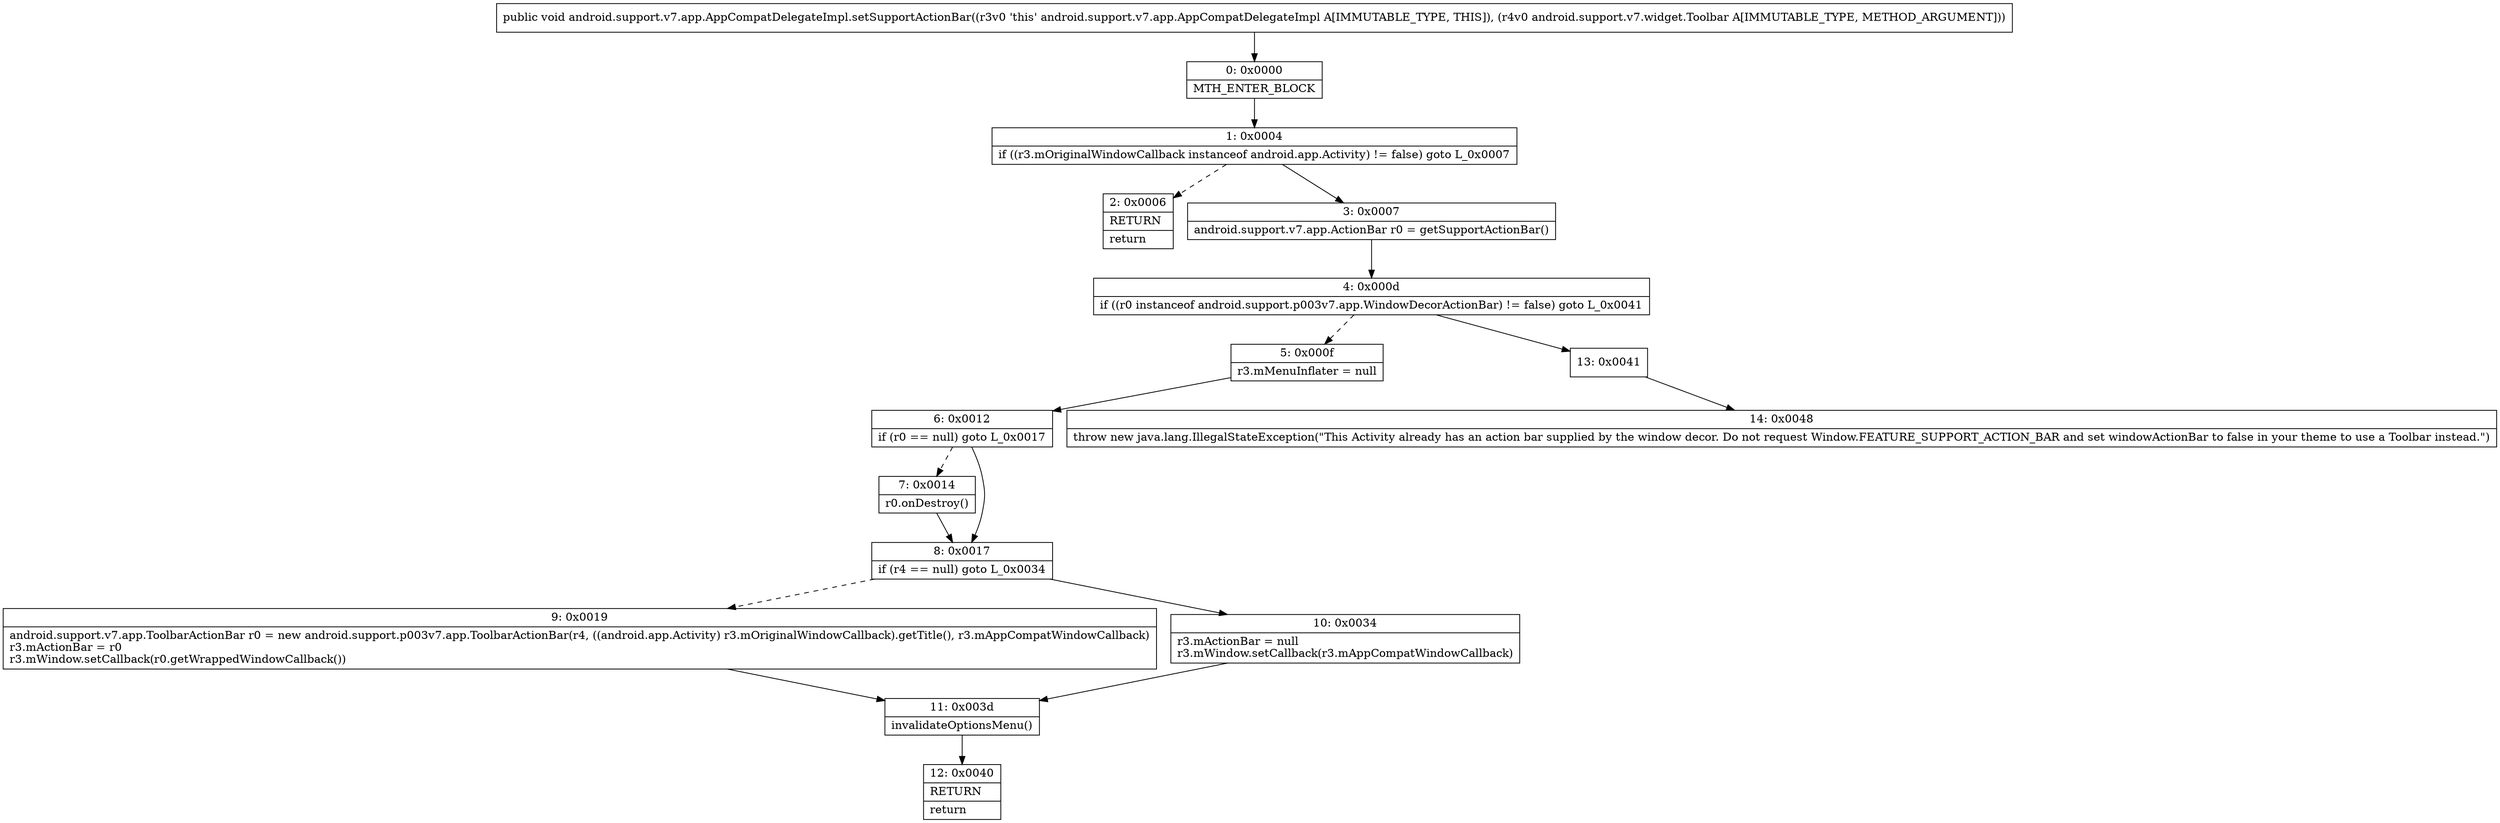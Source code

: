 digraph "CFG forandroid.support.v7.app.AppCompatDelegateImpl.setSupportActionBar(Landroid\/support\/v7\/widget\/Toolbar;)V" {
Node_0 [shape=record,label="{0\:\ 0x0000|MTH_ENTER_BLOCK\l}"];
Node_1 [shape=record,label="{1\:\ 0x0004|if ((r3.mOriginalWindowCallback instanceof android.app.Activity) != false) goto L_0x0007\l}"];
Node_2 [shape=record,label="{2\:\ 0x0006|RETURN\l|return\l}"];
Node_3 [shape=record,label="{3\:\ 0x0007|android.support.v7.app.ActionBar r0 = getSupportActionBar()\l}"];
Node_4 [shape=record,label="{4\:\ 0x000d|if ((r0 instanceof android.support.p003v7.app.WindowDecorActionBar) != false) goto L_0x0041\l}"];
Node_5 [shape=record,label="{5\:\ 0x000f|r3.mMenuInflater = null\l}"];
Node_6 [shape=record,label="{6\:\ 0x0012|if (r0 == null) goto L_0x0017\l}"];
Node_7 [shape=record,label="{7\:\ 0x0014|r0.onDestroy()\l}"];
Node_8 [shape=record,label="{8\:\ 0x0017|if (r4 == null) goto L_0x0034\l}"];
Node_9 [shape=record,label="{9\:\ 0x0019|android.support.v7.app.ToolbarActionBar r0 = new android.support.p003v7.app.ToolbarActionBar(r4, ((android.app.Activity) r3.mOriginalWindowCallback).getTitle(), r3.mAppCompatWindowCallback)\lr3.mActionBar = r0\lr3.mWindow.setCallback(r0.getWrappedWindowCallback())\l}"];
Node_10 [shape=record,label="{10\:\ 0x0034|r3.mActionBar = null\lr3.mWindow.setCallback(r3.mAppCompatWindowCallback)\l}"];
Node_11 [shape=record,label="{11\:\ 0x003d|invalidateOptionsMenu()\l}"];
Node_12 [shape=record,label="{12\:\ 0x0040|RETURN\l|return\l}"];
Node_13 [shape=record,label="{13\:\ 0x0041}"];
Node_14 [shape=record,label="{14\:\ 0x0048|throw new java.lang.IllegalStateException(\"This Activity already has an action bar supplied by the window decor. Do not request Window.FEATURE_SUPPORT_ACTION_BAR and set windowActionBar to false in your theme to use a Toolbar instead.\")\l}"];
MethodNode[shape=record,label="{public void android.support.v7.app.AppCompatDelegateImpl.setSupportActionBar((r3v0 'this' android.support.v7.app.AppCompatDelegateImpl A[IMMUTABLE_TYPE, THIS]), (r4v0 android.support.v7.widget.Toolbar A[IMMUTABLE_TYPE, METHOD_ARGUMENT])) }"];
MethodNode -> Node_0;
Node_0 -> Node_1;
Node_1 -> Node_2[style=dashed];
Node_1 -> Node_3;
Node_3 -> Node_4;
Node_4 -> Node_5[style=dashed];
Node_4 -> Node_13;
Node_5 -> Node_6;
Node_6 -> Node_7[style=dashed];
Node_6 -> Node_8;
Node_7 -> Node_8;
Node_8 -> Node_9[style=dashed];
Node_8 -> Node_10;
Node_9 -> Node_11;
Node_10 -> Node_11;
Node_11 -> Node_12;
Node_13 -> Node_14;
}


